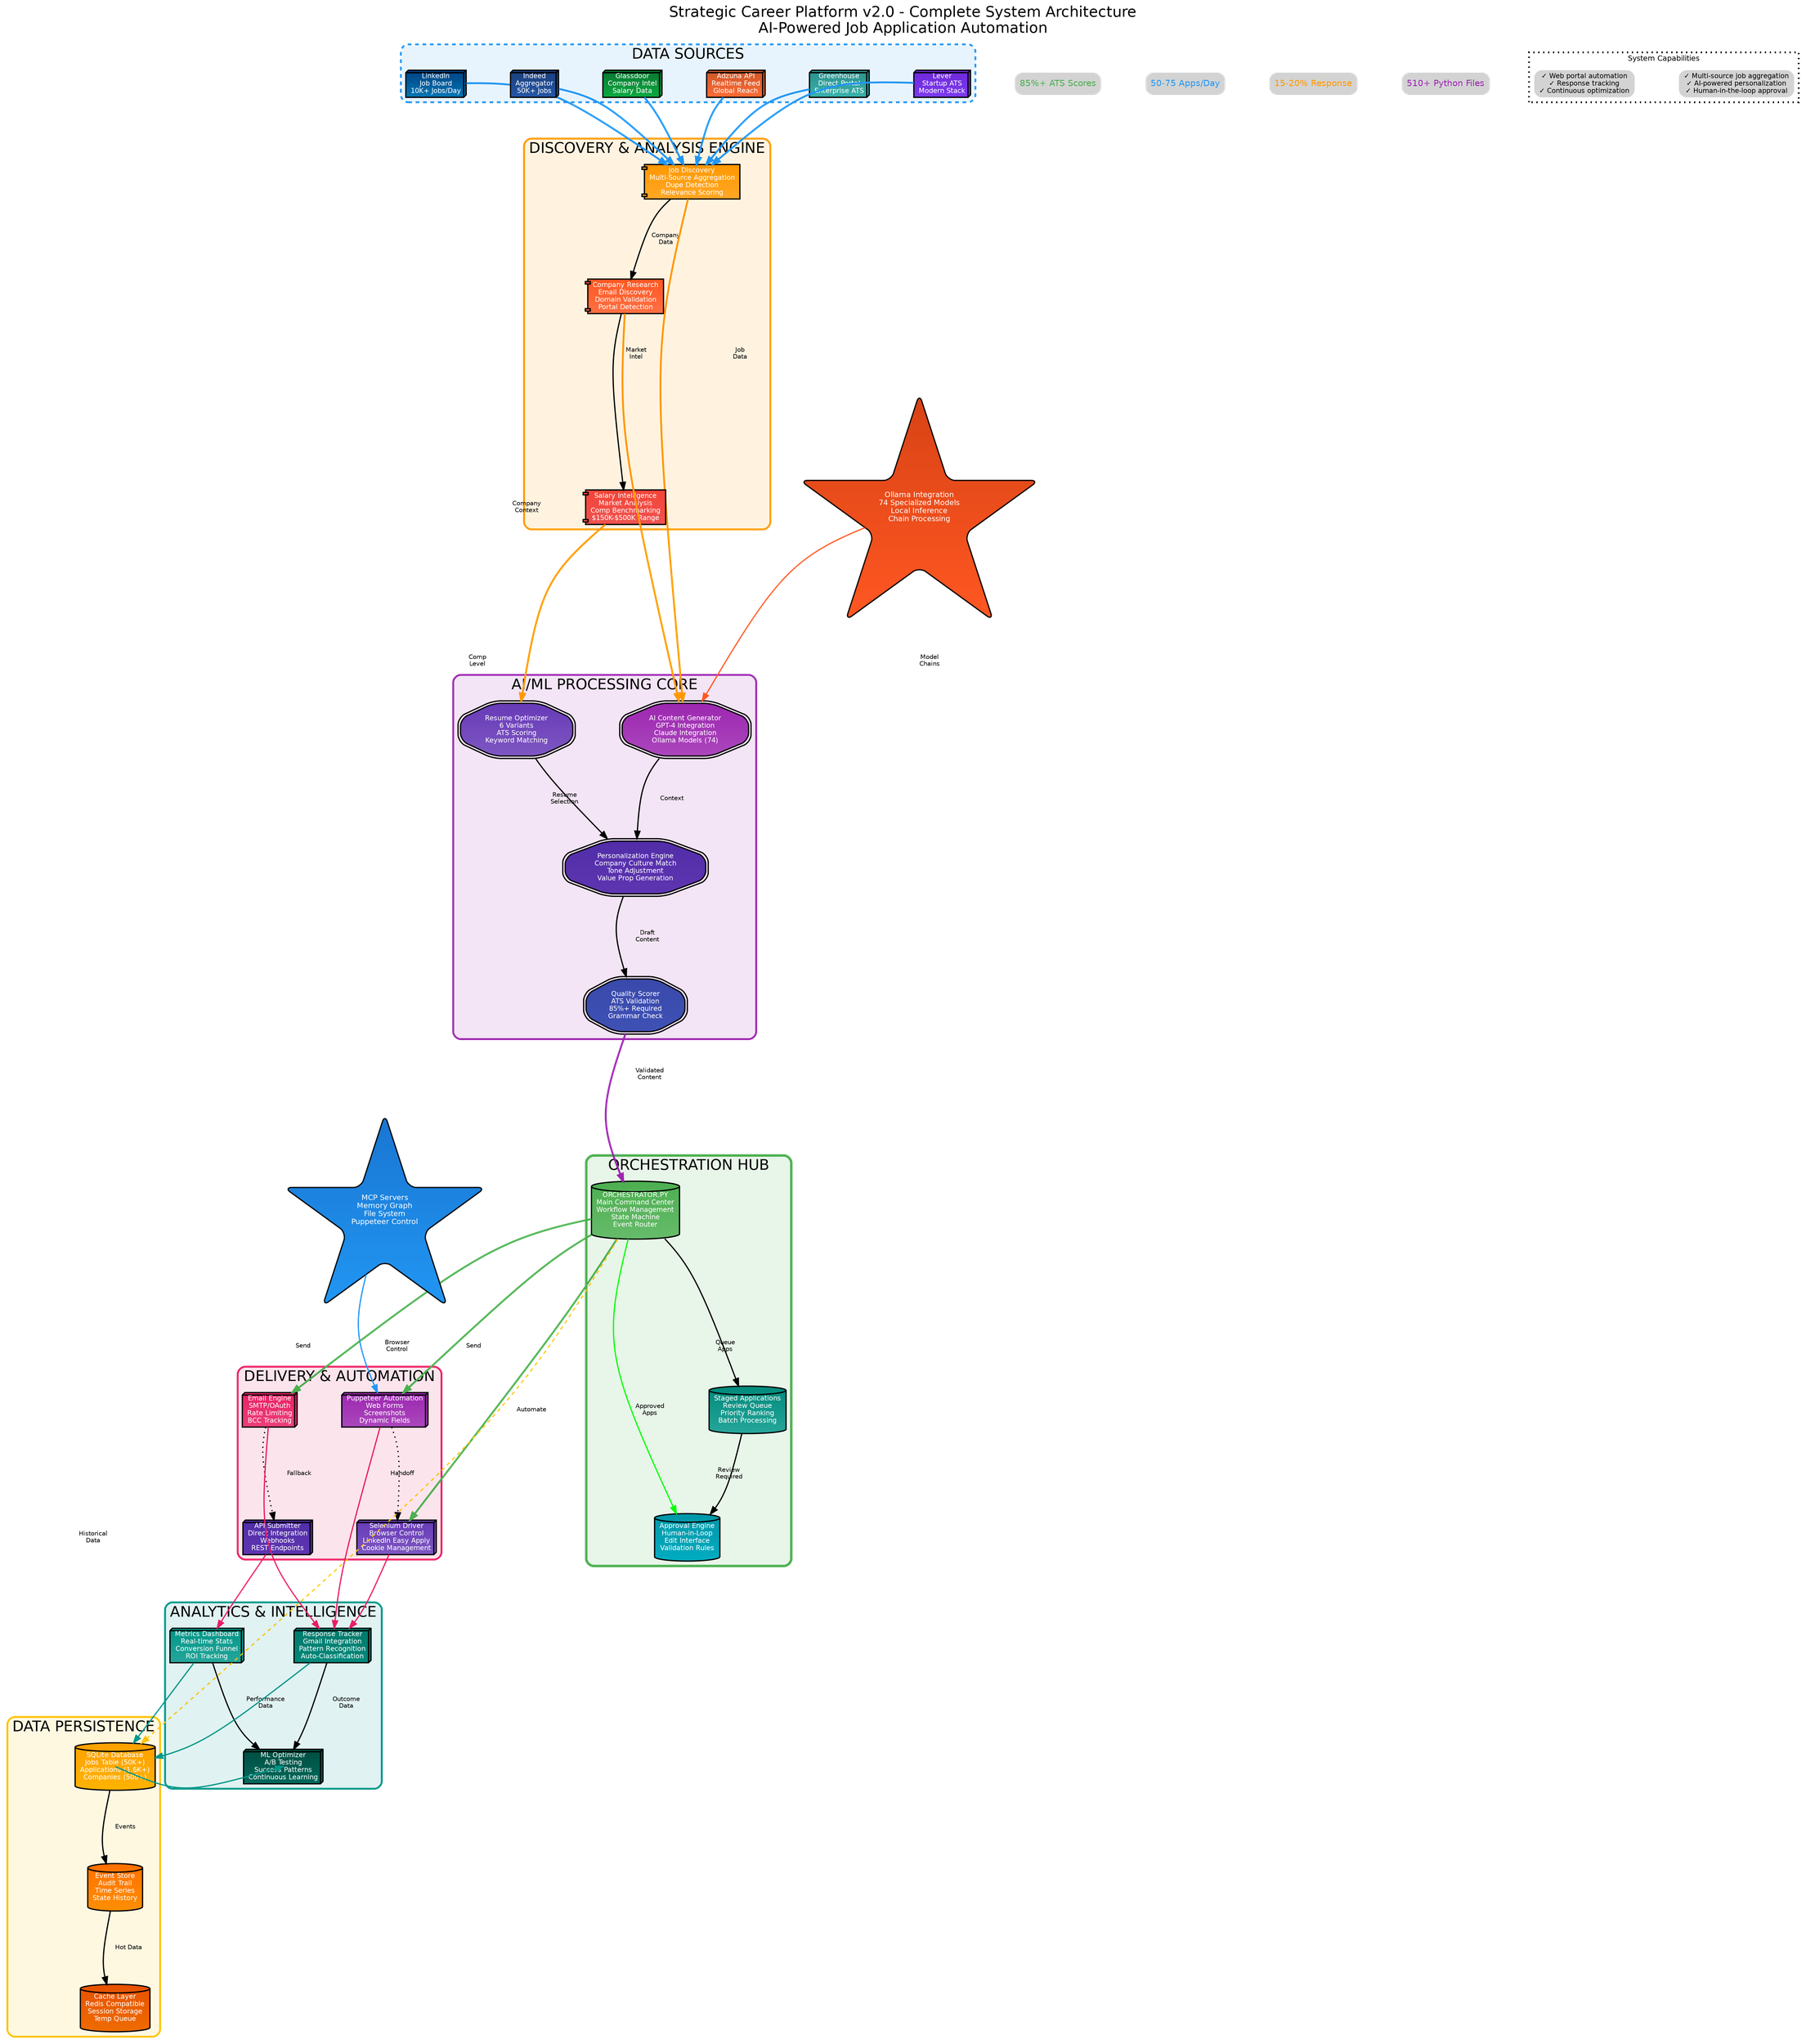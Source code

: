 digraph "Strategic_Career_Platform_v2" {
    // Graph settings for maximum visual impact
    graph [
        rankdir=TB,
        bgcolor="transparent",
        fontname="Helvetica",
        fontsize=24,
        label="Strategic Career Platform v2.0 - Complete System Architecture\nAI-Powered Job Application Automation",
        labelloc=t,
        compound=true,
        nodesep=1.0,
        ranksep=1.5,
        splines=curved,
        style="rounded,filled",
        fillcolor="#f0f0f0",
        penwidth=3
    ];
    
    node [
        shape=box3d,
        style="filled,rounded",
        fontname="Helvetica",
        fontsize=11,
        penwidth=2,
        gradientangle=90
    ];
    
    edge [
        fontname="Helvetica",
        fontsize=10,
        penwidth=2,
        arrowsize=1.2
    ];

    // Define color schemes for different components
    // Input Layer
    subgraph cluster_input {
        label="DATA SOURCES";
        style="filled,rounded,dashed";
        fillcolor="#e8f4fd";
        color="#2196f3";
        penwidth=3;
        
        linkedin [label="LinkedIn\nJob Board\n10K+ Jobs/Day", fillcolor="#0077b5:#004182", fontcolor=white];
        indeed [label="Indeed\nAggregator\n50K+ Jobs", fillcolor="#2557a7:#1a3d7a", fontcolor=white];
        glassdoor [label="Glassdoor\nCompany Intel\nSalary Data", fillcolor="#0caa41:#097530", fontcolor=white];
        adzuna [label="Adzuna API\nRealtime Feed\nGlobal Reach", fillcolor="#ff6b35:#cc5628", fontcolor=white];
        greenhouse [label="Greenhouse\nDirect Portal\nEnterprise ATS", fillcolor="#38b2ac:#2d8f8a", fontcolor=white];
        lever [label="Lever\nStartup ATS\nModern Stack", fillcolor="#7c3aed:#6d28d9", fontcolor=white];
    }
    
    // Discovery & Analysis Layer
    subgraph cluster_discovery {
        label="DISCOVERY & ANALYSIS ENGINE";
        style="filled,rounded";
        fillcolor="#fff3e0";
        color="#ff9800";
        penwidth=3;
        
        job_discovery [label="Job Discovery\nMulti-Source Aggregation\nDupe Detection\nRelevance Scoring", fillcolor="#ffa726:#ff9800", fontcolor=white, shape=component];
        company_research [label="Company Research\nEmail Discovery\nDomain Validation\nPortal Detection", fillcolor="#ff7043:#ff5722", fontcolor=white, shape=component];
        salary_analyzer [label="Salary Intelligence\nMarket Analysis\nComp Benchmarking\n$150K-$500K Range", fillcolor="#ef5350:#f44336", fontcolor=white, shape=component];
        
        job_discovery -> company_research [label="Company\nData"];
        company_research -> salary_analyzer [label="Market\nIntel"];
    }
    
    // AI/ML Processing Layer
    subgraph cluster_ai {
        label="AI/ML PROCESSING CORE";
        style="filled,rounded";
        fillcolor="#f3e5f5";
        color="#9c27b0";
        penwidth=3;
        
        content_generator [label="AI Content Generator\nGPT-4 Integration\nClaude Integration\nOllama Models (74)", fillcolor="#ab47bc:#9c27b0", fontcolor=white, shape=doubleoctagon];
        resume_selector [label="Resume Optimizer\n6 Variants\nATS Scoring\nKeyword Matching", fillcolor="#7e57c2:#673ab7", fontcolor=white, shape=doubleoctagon];
        personalization [label="Personalization Engine\nCompany Culture Match\nTone Adjustment\nValue Prop Generation", fillcolor="#5e35b1:#512da8", fontcolor=white, shape=doubleoctagon];
        quality_scorer [label="Quality Scorer\nATS Validation\n85%+ Required\nGrammar Check", fillcolor="#3f51b5:#3949ab", fontcolor=white, shape=doubleoctagon];
        
        content_generator -> personalization [label="Context"];
        resume_selector -> personalization [label="Resume\nSelection"];
        personalization -> quality_scorer [label="Draft\nContent"];
    }
    
    // Orchestration Layer
    subgraph cluster_orchestrator {
        label="ORCHESTRATION HUB";
        style="filled,rounded,bold";
        fillcolor="#e8f5e9";
        color="#4caf50";
        penwidth=4;
        
        orchestrator [label="ORCHESTRATOR.PY\nMain Command Center\nWorkflow Management\nState Machine\nEvent Router", fillcolor="#66bb6a:#4caf50", fontcolor=white, shape=cylinder, height=1.2];
        staged_apps [label="Staged Applications\nReview Queue\nPriority Ranking\nBatch Processing", fillcolor="#26a69a:#00897b", fontcolor=white, shape=cylinder];
        approval_engine [label="Approval Engine\nHuman-in-Loop\nEdit Interface\nValidation Rules", fillcolor="#00acc1:#0097a7", fontcolor=white, shape=cylinder];
        
        orchestrator -> staged_apps [label="Queue\nApps", style=bold];
        staged_apps -> approval_engine [label="Review\nRequired", style=bold];
        approval_engine -> orchestrator [label="Approved\nApps", style=bold, color=green];
    }
    
    // Delivery Layer
    subgraph cluster_delivery {
        label="DELIVERY & AUTOMATION";
        style="filled,rounded";
        fillcolor="#fce4ec";
        color="#e91e63";
        penwidth=3;
        
        email_engine [label="Email Engine\nSMTP/OAuth\nRate Limiting\nBCC Tracking", fillcolor="#ec407a:#e91e63", fontcolor=white, shape=box3d];
        puppeteer_auto [label="Puppeteer Automation\nWeb Forms\nScreenshots\nDynamic Fields", fillcolor="#ab47bc:#9c27b0", fontcolor=white, shape=box3d];
        selenium_driver [label="Selenium Driver\nBrowser Control\nLinkedIn Easy Apply\nCookie Management", fillcolor="#7e57c2:#673ab7", fontcolor=white, shape=box3d];
        api_submitter [label="API Submitter\nDirect Integration\nWebhooks\nREST Endpoints", fillcolor="#5e35b1:#512da8", fontcolor=white, shape=box3d];
        
        email_engine -> api_submitter [label="Fallback", style=dotted];
        puppeteer_auto -> selenium_driver [label="Handoff", style=dotted];
    }
    
    // Analytics & Monitoring Layer
    subgraph cluster_analytics {
        label="ANALYTICS & INTELLIGENCE";
        style="filled,rounded";
        fillcolor="#e0f2f1";
        color="#009688";
        penwidth=3;
        
        metrics_dashboard [label="Metrics Dashboard\nReal-time Stats\nConversion Funnel\nROI Tracking", fillcolor="#26a69a:#009688", fontcolor=white];
        response_tracker [label="Response Tracker\nGmail Integration\nPattern Recognition\nAuto-Classification", fillcolor="#00897b:#00796b", fontcolor=white];
        ml_optimizer [label="ML Optimizer\nA/B Testing\nSuccess Patterns\nContinuous Learning", fillcolor="#00695c:#004d40", fontcolor=white];
        
        metrics_dashboard -> ml_optimizer [label="Performance\nData"];
        response_tracker -> ml_optimizer [label="Outcome\nData"];
    }
    
    // Database Layer
    subgraph cluster_database {
        label="DATA PERSISTENCE";
        style="filled,rounded";
        fillcolor="#fff8e1";
        color="#ffc107";
        penwidth=3;
        
        main_db [label="SQLite Database\nJobs Table (50K+)\nApplications (1.6K+)\nCompanies (500+)", fillcolor="#ffb300:#ffa000", fontcolor=white, shape=cylinder, height=0.8];
        event_store [label="Event Store\nAudit Trail\nTime Series\nState History", fillcolor="#ff8f00:#ff6f00", fontcolor=white, shape=cylinder, height=0.8];
        cache_layer [label="Cache Layer\nRedis Compatible\nSession Storage\nTemp Queue", fillcolor="#ef6c00:#e65100", fontcolor=white, shape=cylinder, height=0.8];
        
        main_db -> event_store [label="Events", style=bold];
        event_store -> cache_layer [label="Hot Data", style=bold];
    }
    
    // Main Flow Connections
    // Input to Discovery
    {linkedin, indeed, glassdoor} -> job_discovery [color="#2196f3", penwidth=3];
    {adzuna, greenhouse, lever} -> job_discovery [color="#2196f3", penwidth=3];
    
    // Discovery to AI
    job_discovery -> content_generator [label="Job\nData", color="#ff9800", penwidth=3];
    company_research -> content_generator [label="Company\nContext", color="#ff9800", penwidth=3];
    salary_analyzer -> resume_selector [label="Comp\nLevel", color="#ff9800", penwidth=3];
    
    // AI to Orchestrator
    quality_scorer -> orchestrator [label="Validated\nContent", color="#9c27b0", penwidth=3, style=bold];
    
    // Orchestrator to Delivery
    orchestrator -> {email_engine, puppeteer_auto} [label="Send", color="#4caf50", penwidth=3];
    orchestrator -> selenium_driver [label="Automate", color="#4caf50", penwidth=3];
    
    // Delivery to Analytics
    {email_engine, puppeteer_auto, selenium_driver} -> response_tracker [color="#e91e63", penwidth=2];
    api_submitter -> metrics_dashboard [color="#e91e63", penwidth=2];
    
    // Analytics to Database
    {metrics_dashboard, response_tracker, ml_optimizer} -> main_db [color="#009688", penwidth=2];
    
    // Database to Orchestrator (feedback loop)
    main_db -> orchestrator [label="Historical\nData", color="#ffc107", penwidth=2, style=dashed];
    
    // Special Features (floating nodes)
    ollama [label="Ollama Integration\n74 Specialized Models\nLocal Inference\nChain Processing", shape=star, fillcolor="#ff5722:#d84315", fontcolor=white, fontsize=12];
    mcp_servers [label="MCP Servers\nMemory Graph\nFile System\nPuppeteer Control", shape=star, fillcolor="#2196f3:#1976d2", fontcolor=white, fontsize=12];
    
    ollama -> content_generator [label="Model\nChains", style=bold, color="#ff5722"];
    mcp_servers -> puppeteer_auto [label="Browser\nControl", style=bold, color="#2196f3"];
    
    // Performance Indicators
    perf1 [label="85%+ ATS Scores", shape=plaintext, fontsize=14, fontcolor="#4caf50"];
    perf2 [label="50-75 Apps/Day", shape=plaintext, fontsize=14, fontcolor="#2196f3"];
    perf3 [label="15-20% Response", shape=plaintext, fontsize=14, fontcolor="#ff9800"];
    perf4 [label="510+ Python Files", shape=plaintext, fontsize=14, fontcolor="#9c27b0"];
    
    {rank=same; perf1; perf2; perf3; perf4;}
    
    // Legend
    subgraph cluster_legend {
        label="System Capabilities";
        style="filled,dotted";
        fillcolor=white;
        fontsize=12;
        
        legend1 [label="✓ Multi-source job aggregation\n✓ AI-powered personalization\n✓ Human-in-the-loop approval", shape=plaintext];
        legend2 [label="✓ Web portal automation\n✓ Response tracking\n✓ Continuous optimization", shape=plaintext];
    }
}